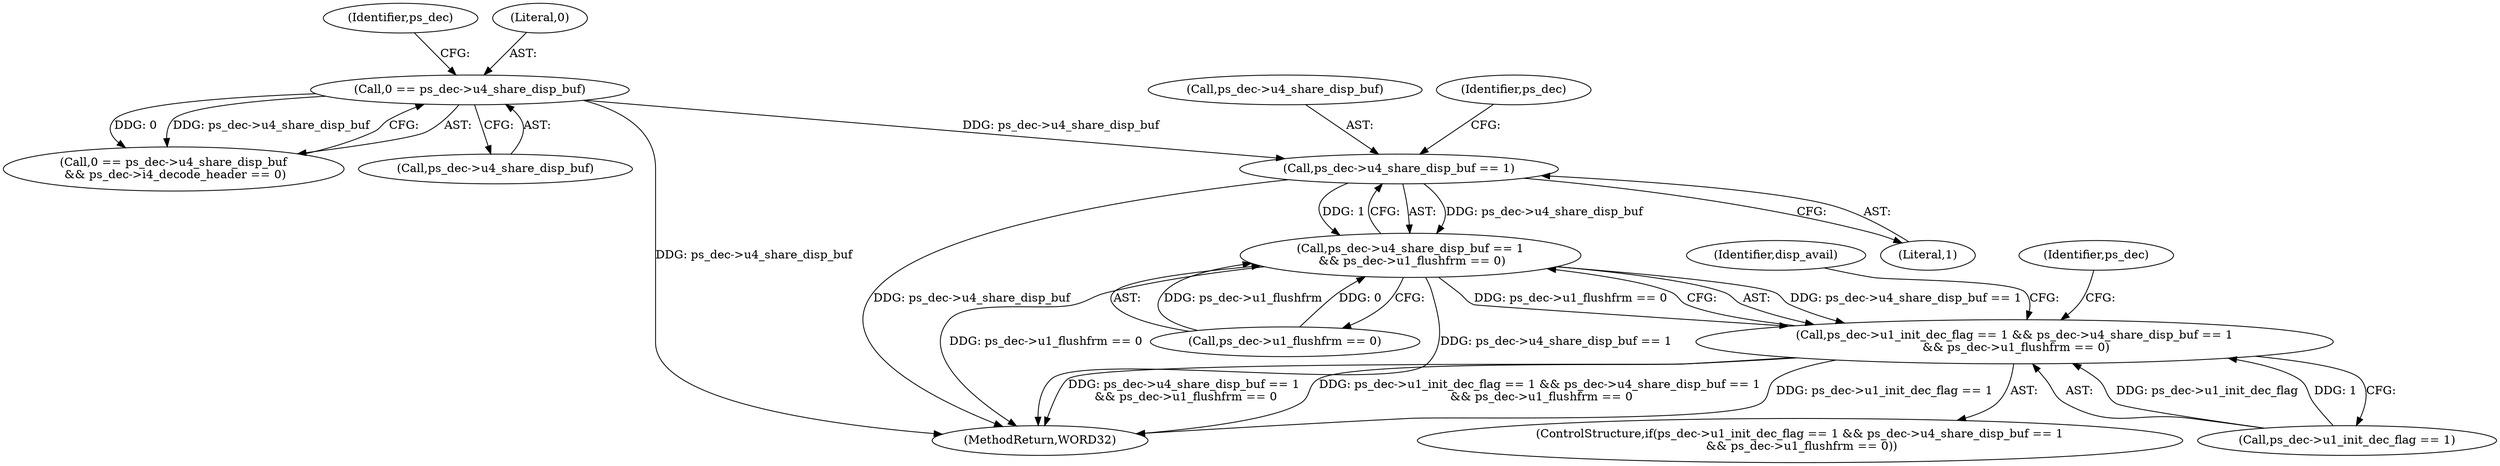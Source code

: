 digraph "0_Android_494561291a503840f385fbcd11d9bc5f4dc502b8@pointer" {
"1000549" [label="(Call,ps_dec->u4_share_disp_buf == 1)"];
"1000368" [label="(Call,0 == ps_dec->u4_share_disp_buf)"];
"1000548" [label="(Call,ps_dec->u4_share_disp_buf == 1\n && ps_dec->u1_flushfrm == 0)"];
"1000542" [label="(Call,ps_dec->u1_init_dec_flag == 1 && ps_dec->u4_share_disp_buf == 1\n && ps_dec->u1_flushfrm == 0)"];
"1000556" [label="(Identifier,ps_dec)"];
"1000368" [label="(Call,0 == ps_dec->u4_share_disp_buf)"];
"1002185" [label="(MethodReturn,WORD32)"];
"1000543" [label="(Call,ps_dec->u1_init_dec_flag == 1)"];
"1000548" [label="(Call,ps_dec->u4_share_disp_buf == 1\n && ps_dec->u1_flushfrm == 0)"];
"1000370" [label="(Call,ps_dec->u4_share_disp_buf)"];
"1000375" [label="(Identifier,ps_dec)"];
"1000541" [label="(ControlStructure,if(ps_dec->u1_init_dec_flag == 1 && ps_dec->u4_share_disp_buf == 1\n && ps_dec->u1_flushfrm == 0))"];
"1000549" [label="(Call,ps_dec->u4_share_disp_buf == 1)"];
"1000563" [label="(Identifier,disp_avail)"];
"1000719" [label="(Identifier,ps_dec)"];
"1000553" [label="(Literal,1)"];
"1000554" [label="(Call,ps_dec->u1_flushfrm == 0)"];
"1000369" [label="(Literal,0)"];
"1000542" [label="(Call,ps_dec->u1_init_dec_flag == 1 && ps_dec->u4_share_disp_buf == 1\n && ps_dec->u1_flushfrm == 0)"];
"1000550" [label="(Call,ps_dec->u4_share_disp_buf)"];
"1000367" [label="(Call,0 == ps_dec->u4_share_disp_buf\n && ps_dec->i4_decode_header == 0)"];
"1000549" -> "1000548"  [label="AST: "];
"1000549" -> "1000553"  [label="CFG: "];
"1000550" -> "1000549"  [label="AST: "];
"1000553" -> "1000549"  [label="AST: "];
"1000556" -> "1000549"  [label="CFG: "];
"1000548" -> "1000549"  [label="CFG: "];
"1000549" -> "1002185"  [label="DDG: ps_dec->u4_share_disp_buf"];
"1000549" -> "1000548"  [label="DDG: ps_dec->u4_share_disp_buf"];
"1000549" -> "1000548"  [label="DDG: 1"];
"1000368" -> "1000549"  [label="DDG: ps_dec->u4_share_disp_buf"];
"1000368" -> "1000367"  [label="AST: "];
"1000368" -> "1000370"  [label="CFG: "];
"1000369" -> "1000368"  [label="AST: "];
"1000370" -> "1000368"  [label="AST: "];
"1000375" -> "1000368"  [label="CFG: "];
"1000367" -> "1000368"  [label="CFG: "];
"1000368" -> "1002185"  [label="DDG: ps_dec->u4_share_disp_buf"];
"1000368" -> "1000367"  [label="DDG: 0"];
"1000368" -> "1000367"  [label="DDG: ps_dec->u4_share_disp_buf"];
"1000548" -> "1000542"  [label="AST: "];
"1000548" -> "1000554"  [label="CFG: "];
"1000554" -> "1000548"  [label="AST: "];
"1000542" -> "1000548"  [label="CFG: "];
"1000548" -> "1002185"  [label="DDG: ps_dec->u1_flushfrm == 0"];
"1000548" -> "1002185"  [label="DDG: ps_dec->u4_share_disp_buf == 1"];
"1000548" -> "1000542"  [label="DDG: ps_dec->u4_share_disp_buf == 1"];
"1000548" -> "1000542"  [label="DDG: ps_dec->u1_flushfrm == 0"];
"1000554" -> "1000548"  [label="DDG: ps_dec->u1_flushfrm"];
"1000554" -> "1000548"  [label="DDG: 0"];
"1000542" -> "1000541"  [label="AST: "];
"1000542" -> "1000543"  [label="CFG: "];
"1000543" -> "1000542"  [label="AST: "];
"1000563" -> "1000542"  [label="CFG: "];
"1000719" -> "1000542"  [label="CFG: "];
"1000542" -> "1002185"  [label="DDG: ps_dec->u4_share_disp_buf == 1\n && ps_dec->u1_flushfrm == 0"];
"1000542" -> "1002185"  [label="DDG: ps_dec->u1_init_dec_flag == 1 && ps_dec->u4_share_disp_buf == 1\n && ps_dec->u1_flushfrm == 0"];
"1000542" -> "1002185"  [label="DDG: ps_dec->u1_init_dec_flag == 1"];
"1000543" -> "1000542"  [label="DDG: ps_dec->u1_init_dec_flag"];
"1000543" -> "1000542"  [label="DDG: 1"];
}
